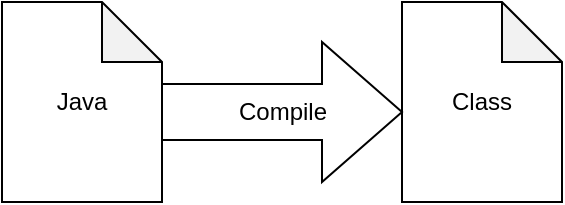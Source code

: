 <mxfile version="15.9.4" type="github">
  <diagram id="ina5q-MMzBwLPQNnRXQV" name="第 1 页">
    <mxGraphModel dx="1422" dy="762" grid="1" gridSize="10" guides="1" tooltips="1" connect="1" arrows="1" fold="1" page="1" pageScale="1" pageWidth="827" pageHeight="1169" math="0" shadow="0">
      <root>
        <mxCell id="0" />
        <mxCell id="1" parent="0" />
        <mxCell id="_j4ldURv0qFXSPAYDD44-1" value="Java" style="shape=note;whiteSpace=wrap;html=1;backgroundOutline=1;darkOpacity=0.05;" vertex="1" parent="1">
          <mxGeometry x="30" y="50" width="80" height="100" as="geometry" />
        </mxCell>
        <mxCell id="_j4ldURv0qFXSPAYDD44-2" value="Class" style="shape=note;whiteSpace=wrap;html=1;backgroundOutline=1;darkOpacity=0.05;" vertex="1" parent="1">
          <mxGeometry x="230" y="50" width="80" height="100" as="geometry" />
        </mxCell>
        <mxCell id="_j4ldURv0qFXSPAYDD44-4" value="Compile" style="html=1;shadow=0;dashed=0;align=center;verticalAlign=middle;shape=mxgraph.arrows2.arrow;dy=0.6;dx=40;notch=0;" vertex="1" parent="1">
          <mxGeometry x="110" y="70" width="120" height="70" as="geometry" />
        </mxCell>
      </root>
    </mxGraphModel>
  </diagram>
</mxfile>
